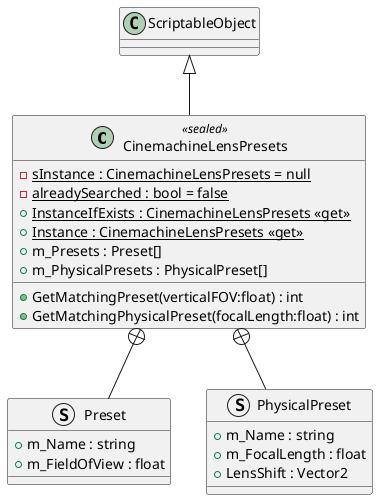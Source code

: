 @startuml
class CinemachineLensPresets <<sealed>> {
    - {static} sInstance : CinemachineLensPresets = null
    - {static} alreadySearched : bool = false
    + {static} InstanceIfExists : CinemachineLensPresets <<get>>
    + {static} Instance : CinemachineLensPresets <<get>>
    + m_Presets : Preset[]
    + m_PhysicalPresets : PhysicalPreset[]
    + GetMatchingPreset(verticalFOV:float) : int
    + GetMatchingPhysicalPreset(focalLength:float) : int
}
struct Preset {
    + m_Name : string
    + m_FieldOfView : float
}
struct PhysicalPreset {
    + m_Name : string
    + m_FocalLength : float
    + LensShift : Vector2
}
ScriptableObject <|-- CinemachineLensPresets
CinemachineLensPresets +-- Preset
CinemachineLensPresets +-- PhysicalPreset
@enduml

